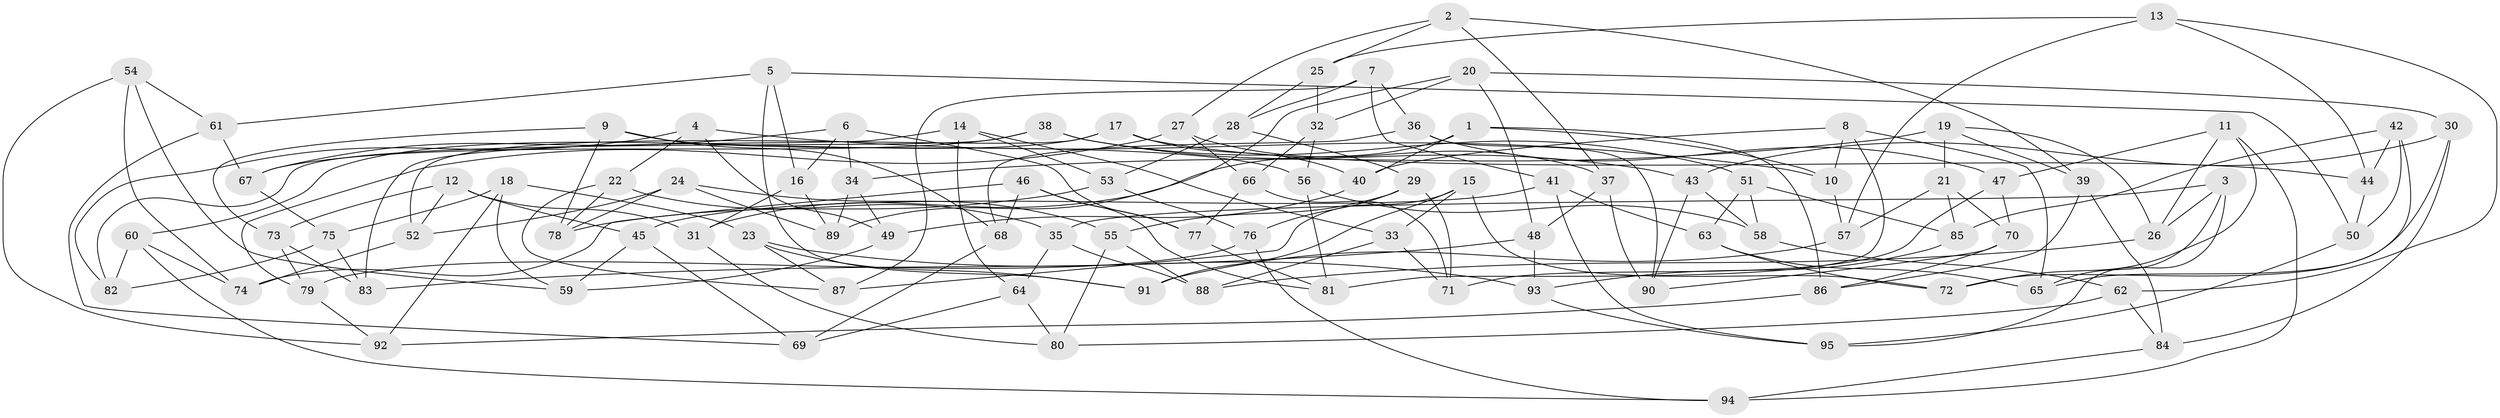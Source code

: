 // coarse degree distribution, {6: 0.4166666666666667, 5: 0.3125, 4: 0.1875, 7: 0.041666666666666664, 9: 0.020833333333333332, 8: 0.020833333333333332}
// Generated by graph-tools (version 1.1) at 2025/38/03/04/25 23:38:04]
// undirected, 95 vertices, 190 edges
graph export_dot {
  node [color=gray90,style=filled];
  1;
  2;
  3;
  4;
  5;
  6;
  7;
  8;
  9;
  10;
  11;
  12;
  13;
  14;
  15;
  16;
  17;
  18;
  19;
  20;
  21;
  22;
  23;
  24;
  25;
  26;
  27;
  28;
  29;
  30;
  31;
  32;
  33;
  34;
  35;
  36;
  37;
  38;
  39;
  40;
  41;
  42;
  43;
  44;
  45;
  46;
  47;
  48;
  49;
  50;
  51;
  52;
  53;
  54;
  55;
  56;
  57;
  58;
  59;
  60;
  61;
  62;
  63;
  64;
  65;
  66;
  67;
  68;
  69;
  70;
  71;
  72;
  73;
  74;
  75;
  76;
  77;
  78;
  79;
  80;
  81;
  82;
  83;
  84;
  85;
  86;
  87;
  88;
  89;
  90;
  91;
  92;
  93;
  94;
  95;
  1 -- 10;
  1 -- 40;
  1 -- 31;
  1 -- 86;
  2 -- 37;
  2 -- 25;
  2 -- 39;
  2 -- 27;
  3 -- 65;
  3 -- 26;
  3 -- 95;
  3 -- 35;
  4 -- 22;
  4 -- 10;
  4 -- 82;
  4 -- 49;
  5 -- 61;
  5 -- 50;
  5 -- 16;
  5 -- 91;
  6 -- 16;
  6 -- 77;
  6 -- 67;
  6 -- 34;
  7 -- 41;
  7 -- 28;
  7 -- 36;
  7 -- 87;
  8 -- 10;
  8 -- 81;
  8 -- 65;
  8 -- 40;
  9 -- 78;
  9 -- 73;
  9 -- 68;
  9 -- 56;
  10 -- 57;
  11 -- 26;
  11 -- 47;
  11 -- 94;
  11 -- 72;
  12 -- 45;
  12 -- 52;
  12 -- 73;
  12 -- 31;
  13 -- 57;
  13 -- 44;
  13 -- 25;
  13 -- 62;
  14 -- 33;
  14 -- 64;
  14 -- 83;
  14 -- 53;
  15 -- 72;
  15 -- 33;
  15 -- 91;
  15 -- 87;
  16 -- 31;
  16 -- 89;
  17 -- 52;
  17 -- 44;
  17 -- 40;
  17 -- 60;
  18 -- 23;
  18 -- 92;
  18 -- 59;
  18 -- 75;
  19 -- 34;
  19 -- 39;
  19 -- 26;
  19 -- 21;
  20 -- 30;
  20 -- 48;
  20 -- 32;
  20 -- 89;
  21 -- 85;
  21 -- 57;
  21 -- 70;
  22 -- 87;
  22 -- 35;
  22 -- 78;
  23 -- 87;
  23 -- 91;
  23 -- 93;
  24 -- 52;
  24 -- 55;
  24 -- 89;
  24 -- 78;
  25 -- 28;
  25 -- 32;
  26 -- 88;
  27 -- 37;
  27 -- 79;
  27 -- 66;
  28 -- 29;
  28 -- 53;
  29 -- 55;
  29 -- 71;
  29 -- 76;
  30 -- 43;
  30 -- 84;
  30 -- 72;
  31 -- 80;
  32 -- 66;
  32 -- 56;
  33 -- 88;
  33 -- 71;
  34 -- 89;
  34 -- 49;
  35 -- 64;
  35 -- 88;
  36 -- 90;
  36 -- 68;
  36 -- 47;
  37 -- 48;
  37 -- 90;
  38 -- 51;
  38 -- 82;
  38 -- 43;
  38 -- 67;
  39 -- 84;
  39 -- 86;
  40 -- 49;
  41 -- 95;
  41 -- 45;
  41 -- 63;
  42 -- 44;
  42 -- 85;
  42 -- 65;
  42 -- 50;
  43 -- 58;
  43 -- 90;
  44 -- 50;
  45 -- 59;
  45 -- 69;
  46 -- 81;
  46 -- 74;
  46 -- 77;
  46 -- 68;
  47 -- 71;
  47 -- 70;
  48 -- 93;
  48 -- 83;
  49 -- 59;
  50 -- 95;
  51 -- 58;
  51 -- 63;
  51 -- 85;
  52 -- 74;
  53 -- 78;
  53 -- 76;
  54 -- 59;
  54 -- 92;
  54 -- 61;
  54 -- 74;
  55 -- 80;
  55 -- 88;
  56 -- 81;
  56 -- 58;
  57 -- 91;
  58 -- 62;
  60 -- 74;
  60 -- 94;
  60 -- 82;
  61 -- 67;
  61 -- 69;
  62 -- 80;
  62 -- 84;
  63 -- 72;
  63 -- 65;
  64 -- 69;
  64 -- 80;
  66 -- 77;
  66 -- 71;
  67 -- 75;
  68 -- 69;
  70 -- 90;
  70 -- 86;
  73 -- 83;
  73 -- 79;
  75 -- 83;
  75 -- 82;
  76 -- 79;
  76 -- 94;
  77 -- 81;
  79 -- 92;
  84 -- 94;
  85 -- 93;
  86 -- 92;
  93 -- 95;
}
